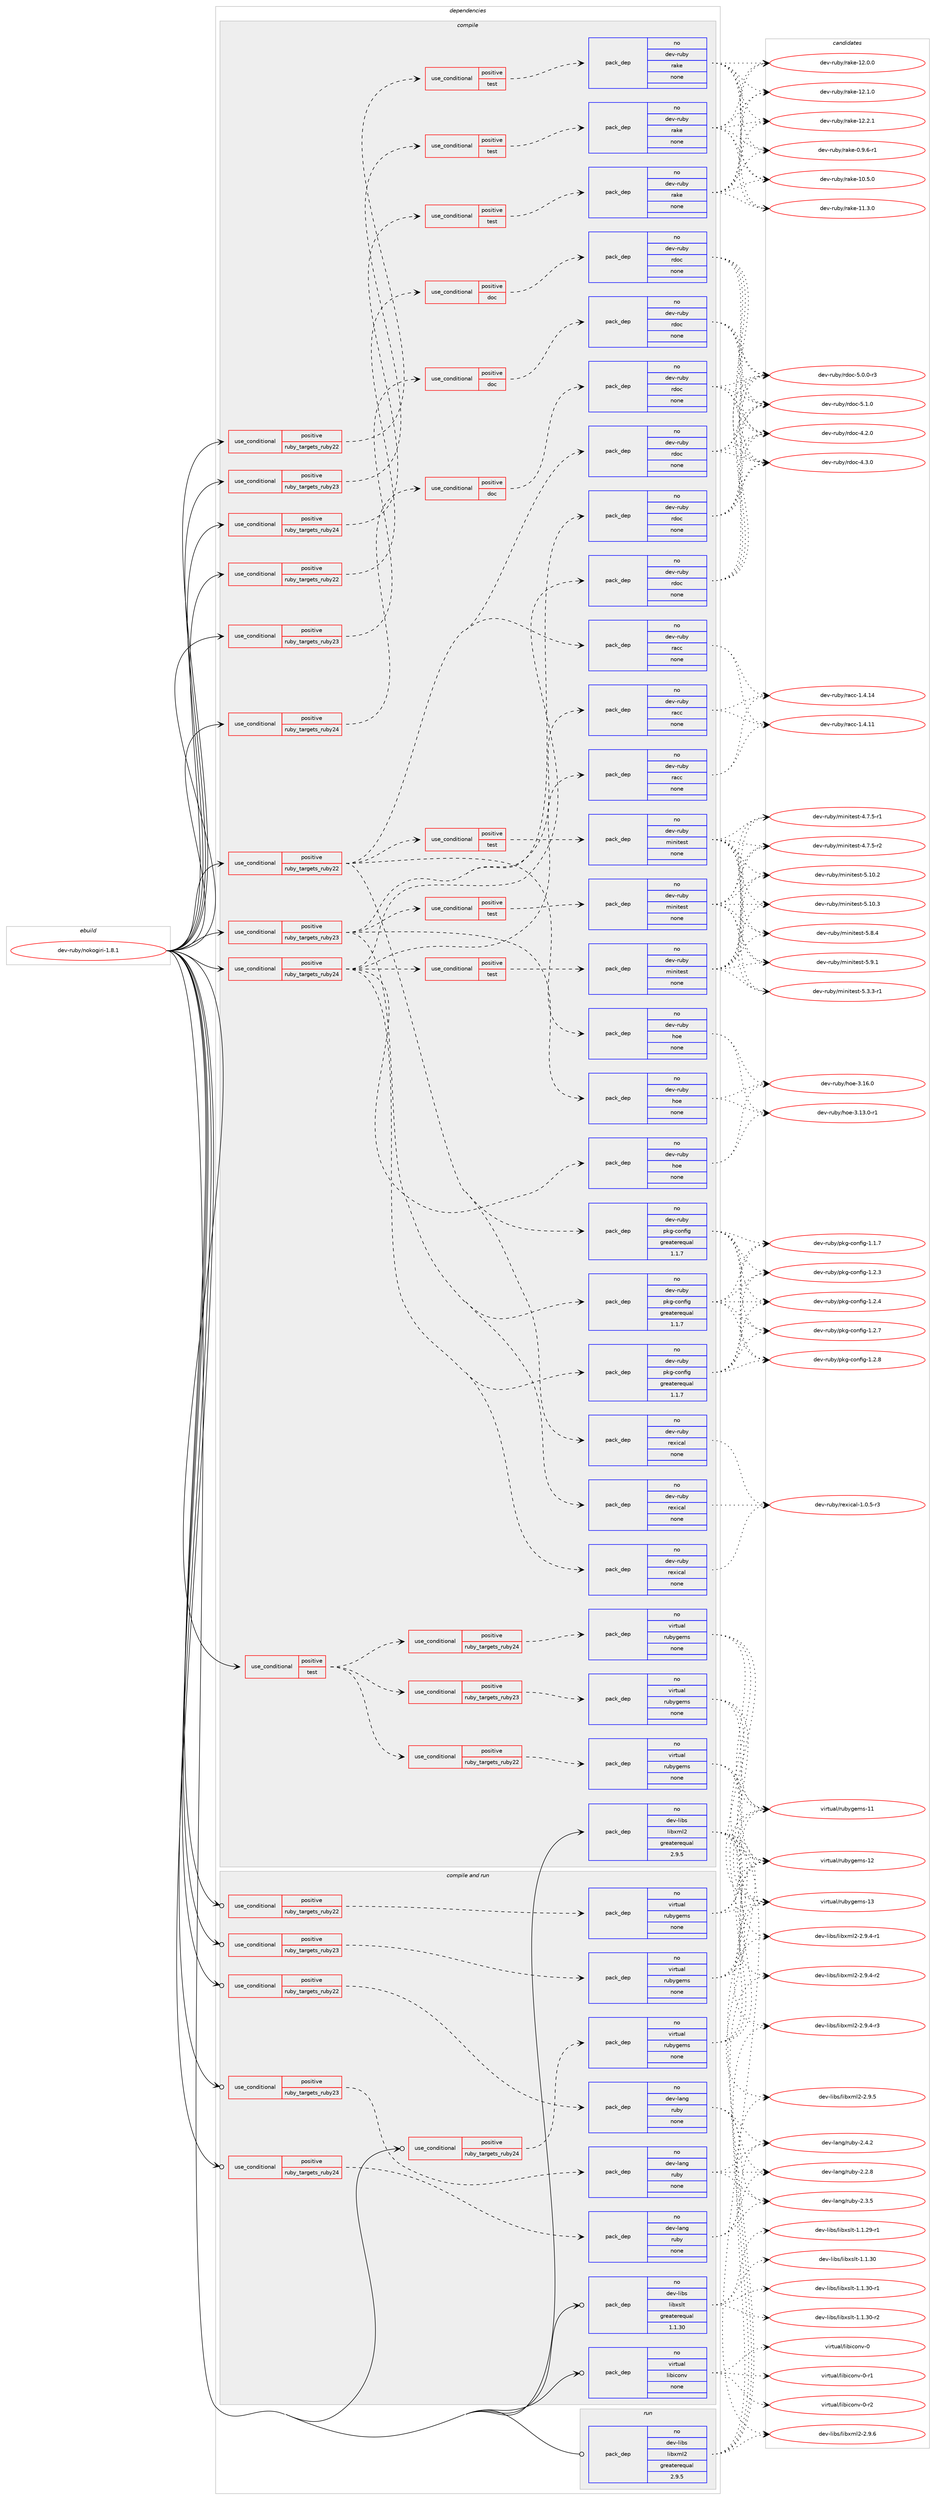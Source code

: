 digraph prolog {

# *************
# Graph options
# *************

newrank=true;
concentrate=true;
compound=true;
graph [rankdir=LR,fontname=Helvetica,fontsize=10,ranksep=1.5];#, ranksep=2.5, nodesep=0.2];
edge  [arrowhead=vee];
node  [fontname=Helvetica,fontsize=10];

# **********
# The ebuild
# **********

subgraph cluster_leftcol {
color=gray;
rank=same;
label=<<i>ebuild</i>>;
id [label="dev-ruby/nokogiri-1.8.1", color=red, width=4, href="../dev-ruby/nokogiri-1.8.1.svg"];
}

# ****************
# The dependencies
# ****************

subgraph cluster_midcol {
color=gray;
label=<<i>dependencies</i>>;
subgraph cluster_compile {
fillcolor="#eeeeee";
style=filled;
label=<<i>compile</i>>;
subgraph cond63707 {
dependency251330 [label=<<TABLE BORDER="0" CELLBORDER="1" CELLSPACING="0" CELLPADDING="4"><TR><TD ROWSPAN="3" CELLPADDING="10">use_conditional</TD></TR><TR><TD>positive</TD></TR><TR><TD>ruby_targets_ruby22</TD></TR></TABLE>>, shape=none, color=red];
subgraph cond63708 {
dependency251331 [label=<<TABLE BORDER="0" CELLBORDER="1" CELLSPACING="0" CELLPADDING="4"><TR><TD ROWSPAN="3" CELLPADDING="10">use_conditional</TD></TR><TR><TD>positive</TD></TR><TR><TD>doc</TD></TR></TABLE>>, shape=none, color=red];
subgraph pack183518 {
dependency251332 [label=<<TABLE BORDER="0" CELLBORDER="1" CELLSPACING="0" CELLPADDING="4" WIDTH="220"><TR><TD ROWSPAN="6" CELLPADDING="30">pack_dep</TD></TR><TR><TD WIDTH="110">no</TD></TR><TR><TD>dev-ruby</TD></TR><TR><TD>rdoc</TD></TR><TR><TD>none</TD></TR><TR><TD></TD></TR></TABLE>>, shape=none, color=blue];
}
dependency251331:e -> dependency251332:w [weight=20,style="dashed",arrowhead="vee"];
}
dependency251330:e -> dependency251331:w [weight=20,style="dashed",arrowhead="vee"];
}
id:e -> dependency251330:w [weight=20,style="solid",arrowhead="vee"];
subgraph cond63709 {
dependency251333 [label=<<TABLE BORDER="0" CELLBORDER="1" CELLSPACING="0" CELLPADDING="4"><TR><TD ROWSPAN="3" CELLPADDING="10">use_conditional</TD></TR><TR><TD>positive</TD></TR><TR><TD>ruby_targets_ruby22</TD></TR></TABLE>>, shape=none, color=red];
subgraph cond63710 {
dependency251334 [label=<<TABLE BORDER="0" CELLBORDER="1" CELLSPACING="0" CELLPADDING="4"><TR><TD ROWSPAN="3" CELLPADDING="10">use_conditional</TD></TR><TR><TD>positive</TD></TR><TR><TD>test</TD></TR></TABLE>>, shape=none, color=red];
subgraph pack183519 {
dependency251335 [label=<<TABLE BORDER="0" CELLBORDER="1" CELLSPACING="0" CELLPADDING="4" WIDTH="220"><TR><TD ROWSPAN="6" CELLPADDING="30">pack_dep</TD></TR><TR><TD WIDTH="110">no</TD></TR><TR><TD>dev-ruby</TD></TR><TR><TD>rake</TD></TR><TR><TD>none</TD></TR><TR><TD></TD></TR></TABLE>>, shape=none, color=blue];
}
dependency251334:e -> dependency251335:w [weight=20,style="dashed",arrowhead="vee"];
}
dependency251333:e -> dependency251334:w [weight=20,style="dashed",arrowhead="vee"];
}
id:e -> dependency251333:w [weight=20,style="solid",arrowhead="vee"];
subgraph cond63711 {
dependency251336 [label=<<TABLE BORDER="0" CELLBORDER="1" CELLSPACING="0" CELLPADDING="4"><TR><TD ROWSPAN="3" CELLPADDING="10">use_conditional</TD></TR><TR><TD>positive</TD></TR><TR><TD>ruby_targets_ruby22</TD></TR></TABLE>>, shape=none, color=red];
subgraph pack183520 {
dependency251337 [label=<<TABLE BORDER="0" CELLBORDER="1" CELLSPACING="0" CELLPADDING="4" WIDTH="220"><TR><TD ROWSPAN="6" CELLPADDING="30">pack_dep</TD></TR><TR><TD WIDTH="110">no</TD></TR><TR><TD>dev-ruby</TD></TR><TR><TD>hoe</TD></TR><TR><TD>none</TD></TR><TR><TD></TD></TR></TABLE>>, shape=none, color=blue];
}
dependency251336:e -> dependency251337:w [weight=20,style="dashed",arrowhead="vee"];
subgraph pack183521 {
dependency251338 [label=<<TABLE BORDER="0" CELLBORDER="1" CELLSPACING="0" CELLPADDING="4" WIDTH="220"><TR><TD ROWSPAN="6" CELLPADDING="30">pack_dep</TD></TR><TR><TD WIDTH="110">no</TD></TR><TR><TD>dev-ruby</TD></TR><TR><TD>pkg-config</TD></TR><TR><TD>greaterequal</TD></TR><TR><TD>1.1.7</TD></TR></TABLE>>, shape=none, color=blue];
}
dependency251336:e -> dependency251338:w [weight=20,style="dashed",arrowhead="vee"];
subgraph pack183522 {
dependency251339 [label=<<TABLE BORDER="0" CELLBORDER="1" CELLSPACING="0" CELLPADDING="4" WIDTH="220"><TR><TD ROWSPAN="6" CELLPADDING="30">pack_dep</TD></TR><TR><TD WIDTH="110">no</TD></TR><TR><TD>dev-ruby</TD></TR><TR><TD>rexical</TD></TR><TR><TD>none</TD></TR><TR><TD></TD></TR></TABLE>>, shape=none, color=blue];
}
dependency251336:e -> dependency251339:w [weight=20,style="dashed",arrowhead="vee"];
subgraph pack183523 {
dependency251340 [label=<<TABLE BORDER="0" CELLBORDER="1" CELLSPACING="0" CELLPADDING="4" WIDTH="220"><TR><TD ROWSPAN="6" CELLPADDING="30">pack_dep</TD></TR><TR><TD WIDTH="110">no</TD></TR><TR><TD>dev-ruby</TD></TR><TR><TD>rdoc</TD></TR><TR><TD>none</TD></TR><TR><TD></TD></TR></TABLE>>, shape=none, color=blue];
}
dependency251336:e -> dependency251340:w [weight=20,style="dashed",arrowhead="vee"];
subgraph pack183524 {
dependency251341 [label=<<TABLE BORDER="0" CELLBORDER="1" CELLSPACING="0" CELLPADDING="4" WIDTH="220"><TR><TD ROWSPAN="6" CELLPADDING="30">pack_dep</TD></TR><TR><TD WIDTH="110">no</TD></TR><TR><TD>dev-ruby</TD></TR><TR><TD>racc</TD></TR><TR><TD>none</TD></TR><TR><TD></TD></TR></TABLE>>, shape=none, color=blue];
}
dependency251336:e -> dependency251341:w [weight=20,style="dashed",arrowhead="vee"];
subgraph cond63712 {
dependency251342 [label=<<TABLE BORDER="0" CELLBORDER="1" CELLSPACING="0" CELLPADDING="4"><TR><TD ROWSPAN="3" CELLPADDING="10">use_conditional</TD></TR><TR><TD>positive</TD></TR><TR><TD>test</TD></TR></TABLE>>, shape=none, color=red];
subgraph pack183525 {
dependency251343 [label=<<TABLE BORDER="0" CELLBORDER="1" CELLSPACING="0" CELLPADDING="4" WIDTH="220"><TR><TD ROWSPAN="6" CELLPADDING="30">pack_dep</TD></TR><TR><TD WIDTH="110">no</TD></TR><TR><TD>dev-ruby</TD></TR><TR><TD>minitest</TD></TR><TR><TD>none</TD></TR><TR><TD></TD></TR></TABLE>>, shape=none, color=blue];
}
dependency251342:e -> dependency251343:w [weight=20,style="dashed",arrowhead="vee"];
}
dependency251336:e -> dependency251342:w [weight=20,style="dashed",arrowhead="vee"];
}
id:e -> dependency251336:w [weight=20,style="solid",arrowhead="vee"];
subgraph cond63713 {
dependency251344 [label=<<TABLE BORDER="0" CELLBORDER="1" CELLSPACING="0" CELLPADDING="4"><TR><TD ROWSPAN="3" CELLPADDING="10">use_conditional</TD></TR><TR><TD>positive</TD></TR><TR><TD>ruby_targets_ruby23</TD></TR></TABLE>>, shape=none, color=red];
subgraph cond63714 {
dependency251345 [label=<<TABLE BORDER="0" CELLBORDER="1" CELLSPACING="0" CELLPADDING="4"><TR><TD ROWSPAN="3" CELLPADDING="10">use_conditional</TD></TR><TR><TD>positive</TD></TR><TR><TD>doc</TD></TR></TABLE>>, shape=none, color=red];
subgraph pack183526 {
dependency251346 [label=<<TABLE BORDER="0" CELLBORDER="1" CELLSPACING="0" CELLPADDING="4" WIDTH="220"><TR><TD ROWSPAN="6" CELLPADDING="30">pack_dep</TD></TR><TR><TD WIDTH="110">no</TD></TR><TR><TD>dev-ruby</TD></TR><TR><TD>rdoc</TD></TR><TR><TD>none</TD></TR><TR><TD></TD></TR></TABLE>>, shape=none, color=blue];
}
dependency251345:e -> dependency251346:w [weight=20,style="dashed",arrowhead="vee"];
}
dependency251344:e -> dependency251345:w [weight=20,style="dashed",arrowhead="vee"];
}
id:e -> dependency251344:w [weight=20,style="solid",arrowhead="vee"];
subgraph cond63715 {
dependency251347 [label=<<TABLE BORDER="0" CELLBORDER="1" CELLSPACING="0" CELLPADDING="4"><TR><TD ROWSPAN="3" CELLPADDING="10">use_conditional</TD></TR><TR><TD>positive</TD></TR><TR><TD>ruby_targets_ruby23</TD></TR></TABLE>>, shape=none, color=red];
subgraph cond63716 {
dependency251348 [label=<<TABLE BORDER="0" CELLBORDER="1" CELLSPACING="0" CELLPADDING="4"><TR><TD ROWSPAN="3" CELLPADDING="10">use_conditional</TD></TR><TR><TD>positive</TD></TR><TR><TD>test</TD></TR></TABLE>>, shape=none, color=red];
subgraph pack183527 {
dependency251349 [label=<<TABLE BORDER="0" CELLBORDER="1" CELLSPACING="0" CELLPADDING="4" WIDTH="220"><TR><TD ROWSPAN="6" CELLPADDING="30">pack_dep</TD></TR><TR><TD WIDTH="110">no</TD></TR><TR><TD>dev-ruby</TD></TR><TR><TD>rake</TD></TR><TR><TD>none</TD></TR><TR><TD></TD></TR></TABLE>>, shape=none, color=blue];
}
dependency251348:e -> dependency251349:w [weight=20,style="dashed",arrowhead="vee"];
}
dependency251347:e -> dependency251348:w [weight=20,style="dashed",arrowhead="vee"];
}
id:e -> dependency251347:w [weight=20,style="solid",arrowhead="vee"];
subgraph cond63717 {
dependency251350 [label=<<TABLE BORDER="0" CELLBORDER="1" CELLSPACING="0" CELLPADDING="4"><TR><TD ROWSPAN="3" CELLPADDING="10">use_conditional</TD></TR><TR><TD>positive</TD></TR><TR><TD>ruby_targets_ruby23</TD></TR></TABLE>>, shape=none, color=red];
subgraph pack183528 {
dependency251351 [label=<<TABLE BORDER="0" CELLBORDER="1" CELLSPACING="0" CELLPADDING="4" WIDTH="220"><TR><TD ROWSPAN="6" CELLPADDING="30">pack_dep</TD></TR><TR><TD WIDTH="110">no</TD></TR><TR><TD>dev-ruby</TD></TR><TR><TD>hoe</TD></TR><TR><TD>none</TD></TR><TR><TD></TD></TR></TABLE>>, shape=none, color=blue];
}
dependency251350:e -> dependency251351:w [weight=20,style="dashed",arrowhead="vee"];
subgraph pack183529 {
dependency251352 [label=<<TABLE BORDER="0" CELLBORDER="1" CELLSPACING="0" CELLPADDING="4" WIDTH="220"><TR><TD ROWSPAN="6" CELLPADDING="30">pack_dep</TD></TR><TR><TD WIDTH="110">no</TD></TR><TR><TD>dev-ruby</TD></TR><TR><TD>pkg-config</TD></TR><TR><TD>greaterequal</TD></TR><TR><TD>1.1.7</TD></TR></TABLE>>, shape=none, color=blue];
}
dependency251350:e -> dependency251352:w [weight=20,style="dashed",arrowhead="vee"];
subgraph pack183530 {
dependency251353 [label=<<TABLE BORDER="0" CELLBORDER="1" CELLSPACING="0" CELLPADDING="4" WIDTH="220"><TR><TD ROWSPAN="6" CELLPADDING="30">pack_dep</TD></TR><TR><TD WIDTH="110">no</TD></TR><TR><TD>dev-ruby</TD></TR><TR><TD>rexical</TD></TR><TR><TD>none</TD></TR><TR><TD></TD></TR></TABLE>>, shape=none, color=blue];
}
dependency251350:e -> dependency251353:w [weight=20,style="dashed",arrowhead="vee"];
subgraph pack183531 {
dependency251354 [label=<<TABLE BORDER="0" CELLBORDER="1" CELLSPACING="0" CELLPADDING="4" WIDTH="220"><TR><TD ROWSPAN="6" CELLPADDING="30">pack_dep</TD></TR><TR><TD WIDTH="110">no</TD></TR><TR><TD>dev-ruby</TD></TR><TR><TD>rdoc</TD></TR><TR><TD>none</TD></TR><TR><TD></TD></TR></TABLE>>, shape=none, color=blue];
}
dependency251350:e -> dependency251354:w [weight=20,style="dashed",arrowhead="vee"];
subgraph pack183532 {
dependency251355 [label=<<TABLE BORDER="0" CELLBORDER="1" CELLSPACING="0" CELLPADDING="4" WIDTH="220"><TR><TD ROWSPAN="6" CELLPADDING="30">pack_dep</TD></TR><TR><TD WIDTH="110">no</TD></TR><TR><TD>dev-ruby</TD></TR><TR><TD>racc</TD></TR><TR><TD>none</TD></TR><TR><TD></TD></TR></TABLE>>, shape=none, color=blue];
}
dependency251350:e -> dependency251355:w [weight=20,style="dashed",arrowhead="vee"];
subgraph cond63718 {
dependency251356 [label=<<TABLE BORDER="0" CELLBORDER="1" CELLSPACING="0" CELLPADDING="4"><TR><TD ROWSPAN="3" CELLPADDING="10">use_conditional</TD></TR><TR><TD>positive</TD></TR><TR><TD>test</TD></TR></TABLE>>, shape=none, color=red];
subgraph pack183533 {
dependency251357 [label=<<TABLE BORDER="0" CELLBORDER="1" CELLSPACING="0" CELLPADDING="4" WIDTH="220"><TR><TD ROWSPAN="6" CELLPADDING="30">pack_dep</TD></TR><TR><TD WIDTH="110">no</TD></TR><TR><TD>dev-ruby</TD></TR><TR><TD>minitest</TD></TR><TR><TD>none</TD></TR><TR><TD></TD></TR></TABLE>>, shape=none, color=blue];
}
dependency251356:e -> dependency251357:w [weight=20,style="dashed",arrowhead="vee"];
}
dependency251350:e -> dependency251356:w [weight=20,style="dashed",arrowhead="vee"];
}
id:e -> dependency251350:w [weight=20,style="solid",arrowhead="vee"];
subgraph cond63719 {
dependency251358 [label=<<TABLE BORDER="0" CELLBORDER="1" CELLSPACING="0" CELLPADDING="4"><TR><TD ROWSPAN="3" CELLPADDING="10">use_conditional</TD></TR><TR><TD>positive</TD></TR><TR><TD>ruby_targets_ruby24</TD></TR></TABLE>>, shape=none, color=red];
subgraph cond63720 {
dependency251359 [label=<<TABLE BORDER="0" CELLBORDER="1" CELLSPACING="0" CELLPADDING="4"><TR><TD ROWSPAN="3" CELLPADDING="10">use_conditional</TD></TR><TR><TD>positive</TD></TR><TR><TD>doc</TD></TR></TABLE>>, shape=none, color=red];
subgraph pack183534 {
dependency251360 [label=<<TABLE BORDER="0" CELLBORDER="1" CELLSPACING="0" CELLPADDING="4" WIDTH="220"><TR><TD ROWSPAN="6" CELLPADDING="30">pack_dep</TD></TR><TR><TD WIDTH="110">no</TD></TR><TR><TD>dev-ruby</TD></TR><TR><TD>rdoc</TD></TR><TR><TD>none</TD></TR><TR><TD></TD></TR></TABLE>>, shape=none, color=blue];
}
dependency251359:e -> dependency251360:w [weight=20,style="dashed",arrowhead="vee"];
}
dependency251358:e -> dependency251359:w [weight=20,style="dashed",arrowhead="vee"];
}
id:e -> dependency251358:w [weight=20,style="solid",arrowhead="vee"];
subgraph cond63721 {
dependency251361 [label=<<TABLE BORDER="0" CELLBORDER="1" CELLSPACING="0" CELLPADDING="4"><TR><TD ROWSPAN="3" CELLPADDING="10">use_conditional</TD></TR><TR><TD>positive</TD></TR><TR><TD>ruby_targets_ruby24</TD></TR></TABLE>>, shape=none, color=red];
subgraph cond63722 {
dependency251362 [label=<<TABLE BORDER="0" CELLBORDER="1" CELLSPACING="0" CELLPADDING="4"><TR><TD ROWSPAN="3" CELLPADDING="10">use_conditional</TD></TR><TR><TD>positive</TD></TR><TR><TD>test</TD></TR></TABLE>>, shape=none, color=red];
subgraph pack183535 {
dependency251363 [label=<<TABLE BORDER="0" CELLBORDER="1" CELLSPACING="0" CELLPADDING="4" WIDTH="220"><TR><TD ROWSPAN="6" CELLPADDING="30">pack_dep</TD></TR><TR><TD WIDTH="110">no</TD></TR><TR><TD>dev-ruby</TD></TR><TR><TD>rake</TD></TR><TR><TD>none</TD></TR><TR><TD></TD></TR></TABLE>>, shape=none, color=blue];
}
dependency251362:e -> dependency251363:w [weight=20,style="dashed",arrowhead="vee"];
}
dependency251361:e -> dependency251362:w [weight=20,style="dashed",arrowhead="vee"];
}
id:e -> dependency251361:w [weight=20,style="solid",arrowhead="vee"];
subgraph cond63723 {
dependency251364 [label=<<TABLE BORDER="0" CELLBORDER="1" CELLSPACING="0" CELLPADDING="4"><TR><TD ROWSPAN="3" CELLPADDING="10">use_conditional</TD></TR><TR><TD>positive</TD></TR><TR><TD>ruby_targets_ruby24</TD></TR></TABLE>>, shape=none, color=red];
subgraph pack183536 {
dependency251365 [label=<<TABLE BORDER="0" CELLBORDER="1" CELLSPACING="0" CELLPADDING="4" WIDTH="220"><TR><TD ROWSPAN="6" CELLPADDING="30">pack_dep</TD></TR><TR><TD WIDTH="110">no</TD></TR><TR><TD>dev-ruby</TD></TR><TR><TD>hoe</TD></TR><TR><TD>none</TD></TR><TR><TD></TD></TR></TABLE>>, shape=none, color=blue];
}
dependency251364:e -> dependency251365:w [weight=20,style="dashed",arrowhead="vee"];
subgraph pack183537 {
dependency251366 [label=<<TABLE BORDER="0" CELLBORDER="1" CELLSPACING="0" CELLPADDING="4" WIDTH="220"><TR><TD ROWSPAN="6" CELLPADDING="30">pack_dep</TD></TR><TR><TD WIDTH="110">no</TD></TR><TR><TD>dev-ruby</TD></TR><TR><TD>pkg-config</TD></TR><TR><TD>greaterequal</TD></TR><TR><TD>1.1.7</TD></TR></TABLE>>, shape=none, color=blue];
}
dependency251364:e -> dependency251366:w [weight=20,style="dashed",arrowhead="vee"];
subgraph pack183538 {
dependency251367 [label=<<TABLE BORDER="0" CELLBORDER="1" CELLSPACING="0" CELLPADDING="4" WIDTH="220"><TR><TD ROWSPAN="6" CELLPADDING="30">pack_dep</TD></TR><TR><TD WIDTH="110">no</TD></TR><TR><TD>dev-ruby</TD></TR><TR><TD>rexical</TD></TR><TR><TD>none</TD></TR><TR><TD></TD></TR></TABLE>>, shape=none, color=blue];
}
dependency251364:e -> dependency251367:w [weight=20,style="dashed",arrowhead="vee"];
subgraph pack183539 {
dependency251368 [label=<<TABLE BORDER="0" CELLBORDER="1" CELLSPACING="0" CELLPADDING="4" WIDTH="220"><TR><TD ROWSPAN="6" CELLPADDING="30">pack_dep</TD></TR><TR><TD WIDTH="110">no</TD></TR><TR><TD>dev-ruby</TD></TR><TR><TD>rdoc</TD></TR><TR><TD>none</TD></TR><TR><TD></TD></TR></TABLE>>, shape=none, color=blue];
}
dependency251364:e -> dependency251368:w [weight=20,style="dashed",arrowhead="vee"];
subgraph pack183540 {
dependency251369 [label=<<TABLE BORDER="0" CELLBORDER="1" CELLSPACING="0" CELLPADDING="4" WIDTH="220"><TR><TD ROWSPAN="6" CELLPADDING="30">pack_dep</TD></TR><TR><TD WIDTH="110">no</TD></TR><TR><TD>dev-ruby</TD></TR><TR><TD>racc</TD></TR><TR><TD>none</TD></TR><TR><TD></TD></TR></TABLE>>, shape=none, color=blue];
}
dependency251364:e -> dependency251369:w [weight=20,style="dashed",arrowhead="vee"];
subgraph cond63724 {
dependency251370 [label=<<TABLE BORDER="0" CELLBORDER="1" CELLSPACING="0" CELLPADDING="4"><TR><TD ROWSPAN="3" CELLPADDING="10">use_conditional</TD></TR><TR><TD>positive</TD></TR><TR><TD>test</TD></TR></TABLE>>, shape=none, color=red];
subgraph pack183541 {
dependency251371 [label=<<TABLE BORDER="0" CELLBORDER="1" CELLSPACING="0" CELLPADDING="4" WIDTH="220"><TR><TD ROWSPAN="6" CELLPADDING="30">pack_dep</TD></TR><TR><TD WIDTH="110">no</TD></TR><TR><TD>dev-ruby</TD></TR><TR><TD>minitest</TD></TR><TR><TD>none</TD></TR><TR><TD></TD></TR></TABLE>>, shape=none, color=blue];
}
dependency251370:e -> dependency251371:w [weight=20,style="dashed",arrowhead="vee"];
}
dependency251364:e -> dependency251370:w [weight=20,style="dashed",arrowhead="vee"];
}
id:e -> dependency251364:w [weight=20,style="solid",arrowhead="vee"];
subgraph cond63725 {
dependency251372 [label=<<TABLE BORDER="0" CELLBORDER="1" CELLSPACING="0" CELLPADDING="4"><TR><TD ROWSPAN="3" CELLPADDING="10">use_conditional</TD></TR><TR><TD>positive</TD></TR><TR><TD>test</TD></TR></TABLE>>, shape=none, color=red];
subgraph cond63726 {
dependency251373 [label=<<TABLE BORDER="0" CELLBORDER="1" CELLSPACING="0" CELLPADDING="4"><TR><TD ROWSPAN="3" CELLPADDING="10">use_conditional</TD></TR><TR><TD>positive</TD></TR><TR><TD>ruby_targets_ruby22</TD></TR></TABLE>>, shape=none, color=red];
subgraph pack183542 {
dependency251374 [label=<<TABLE BORDER="0" CELLBORDER="1" CELLSPACING="0" CELLPADDING="4" WIDTH="220"><TR><TD ROWSPAN="6" CELLPADDING="30">pack_dep</TD></TR><TR><TD WIDTH="110">no</TD></TR><TR><TD>virtual</TD></TR><TR><TD>rubygems</TD></TR><TR><TD>none</TD></TR><TR><TD></TD></TR></TABLE>>, shape=none, color=blue];
}
dependency251373:e -> dependency251374:w [weight=20,style="dashed",arrowhead="vee"];
}
dependency251372:e -> dependency251373:w [weight=20,style="dashed",arrowhead="vee"];
subgraph cond63727 {
dependency251375 [label=<<TABLE BORDER="0" CELLBORDER="1" CELLSPACING="0" CELLPADDING="4"><TR><TD ROWSPAN="3" CELLPADDING="10">use_conditional</TD></TR><TR><TD>positive</TD></TR><TR><TD>ruby_targets_ruby23</TD></TR></TABLE>>, shape=none, color=red];
subgraph pack183543 {
dependency251376 [label=<<TABLE BORDER="0" CELLBORDER="1" CELLSPACING="0" CELLPADDING="4" WIDTH="220"><TR><TD ROWSPAN="6" CELLPADDING="30">pack_dep</TD></TR><TR><TD WIDTH="110">no</TD></TR><TR><TD>virtual</TD></TR><TR><TD>rubygems</TD></TR><TR><TD>none</TD></TR><TR><TD></TD></TR></TABLE>>, shape=none, color=blue];
}
dependency251375:e -> dependency251376:w [weight=20,style="dashed",arrowhead="vee"];
}
dependency251372:e -> dependency251375:w [weight=20,style="dashed",arrowhead="vee"];
subgraph cond63728 {
dependency251377 [label=<<TABLE BORDER="0" CELLBORDER="1" CELLSPACING="0" CELLPADDING="4"><TR><TD ROWSPAN="3" CELLPADDING="10">use_conditional</TD></TR><TR><TD>positive</TD></TR><TR><TD>ruby_targets_ruby24</TD></TR></TABLE>>, shape=none, color=red];
subgraph pack183544 {
dependency251378 [label=<<TABLE BORDER="0" CELLBORDER="1" CELLSPACING="0" CELLPADDING="4" WIDTH="220"><TR><TD ROWSPAN="6" CELLPADDING="30">pack_dep</TD></TR><TR><TD WIDTH="110">no</TD></TR><TR><TD>virtual</TD></TR><TR><TD>rubygems</TD></TR><TR><TD>none</TD></TR><TR><TD></TD></TR></TABLE>>, shape=none, color=blue];
}
dependency251377:e -> dependency251378:w [weight=20,style="dashed",arrowhead="vee"];
}
dependency251372:e -> dependency251377:w [weight=20,style="dashed",arrowhead="vee"];
}
id:e -> dependency251372:w [weight=20,style="solid",arrowhead="vee"];
subgraph pack183545 {
dependency251379 [label=<<TABLE BORDER="0" CELLBORDER="1" CELLSPACING="0" CELLPADDING="4" WIDTH="220"><TR><TD ROWSPAN="6" CELLPADDING="30">pack_dep</TD></TR><TR><TD WIDTH="110">no</TD></TR><TR><TD>dev-libs</TD></TR><TR><TD>libxml2</TD></TR><TR><TD>greaterequal</TD></TR><TR><TD>2.9.5</TD></TR></TABLE>>, shape=none, color=blue];
}
id:e -> dependency251379:w [weight=20,style="solid",arrowhead="vee"];
}
subgraph cluster_compileandrun {
fillcolor="#eeeeee";
style=filled;
label=<<i>compile and run</i>>;
subgraph cond63729 {
dependency251380 [label=<<TABLE BORDER="0" CELLBORDER="1" CELLSPACING="0" CELLPADDING="4"><TR><TD ROWSPAN="3" CELLPADDING="10">use_conditional</TD></TR><TR><TD>positive</TD></TR><TR><TD>ruby_targets_ruby22</TD></TR></TABLE>>, shape=none, color=red];
subgraph pack183546 {
dependency251381 [label=<<TABLE BORDER="0" CELLBORDER="1" CELLSPACING="0" CELLPADDING="4" WIDTH="220"><TR><TD ROWSPAN="6" CELLPADDING="30">pack_dep</TD></TR><TR><TD WIDTH="110">no</TD></TR><TR><TD>dev-lang</TD></TR><TR><TD>ruby</TD></TR><TR><TD>none</TD></TR><TR><TD></TD></TR></TABLE>>, shape=none, color=blue];
}
dependency251380:e -> dependency251381:w [weight=20,style="dashed",arrowhead="vee"];
}
id:e -> dependency251380:w [weight=20,style="solid",arrowhead="odotvee"];
subgraph cond63730 {
dependency251382 [label=<<TABLE BORDER="0" CELLBORDER="1" CELLSPACING="0" CELLPADDING="4"><TR><TD ROWSPAN="3" CELLPADDING="10">use_conditional</TD></TR><TR><TD>positive</TD></TR><TR><TD>ruby_targets_ruby22</TD></TR></TABLE>>, shape=none, color=red];
subgraph pack183547 {
dependency251383 [label=<<TABLE BORDER="0" CELLBORDER="1" CELLSPACING="0" CELLPADDING="4" WIDTH="220"><TR><TD ROWSPAN="6" CELLPADDING="30">pack_dep</TD></TR><TR><TD WIDTH="110">no</TD></TR><TR><TD>virtual</TD></TR><TR><TD>rubygems</TD></TR><TR><TD>none</TD></TR><TR><TD></TD></TR></TABLE>>, shape=none, color=blue];
}
dependency251382:e -> dependency251383:w [weight=20,style="dashed",arrowhead="vee"];
}
id:e -> dependency251382:w [weight=20,style="solid",arrowhead="odotvee"];
subgraph cond63731 {
dependency251384 [label=<<TABLE BORDER="0" CELLBORDER="1" CELLSPACING="0" CELLPADDING="4"><TR><TD ROWSPAN="3" CELLPADDING="10">use_conditional</TD></TR><TR><TD>positive</TD></TR><TR><TD>ruby_targets_ruby23</TD></TR></TABLE>>, shape=none, color=red];
subgraph pack183548 {
dependency251385 [label=<<TABLE BORDER="0" CELLBORDER="1" CELLSPACING="0" CELLPADDING="4" WIDTH="220"><TR><TD ROWSPAN="6" CELLPADDING="30">pack_dep</TD></TR><TR><TD WIDTH="110">no</TD></TR><TR><TD>dev-lang</TD></TR><TR><TD>ruby</TD></TR><TR><TD>none</TD></TR><TR><TD></TD></TR></TABLE>>, shape=none, color=blue];
}
dependency251384:e -> dependency251385:w [weight=20,style="dashed",arrowhead="vee"];
}
id:e -> dependency251384:w [weight=20,style="solid",arrowhead="odotvee"];
subgraph cond63732 {
dependency251386 [label=<<TABLE BORDER="0" CELLBORDER="1" CELLSPACING="0" CELLPADDING="4"><TR><TD ROWSPAN="3" CELLPADDING="10">use_conditional</TD></TR><TR><TD>positive</TD></TR><TR><TD>ruby_targets_ruby23</TD></TR></TABLE>>, shape=none, color=red];
subgraph pack183549 {
dependency251387 [label=<<TABLE BORDER="0" CELLBORDER="1" CELLSPACING="0" CELLPADDING="4" WIDTH="220"><TR><TD ROWSPAN="6" CELLPADDING="30">pack_dep</TD></TR><TR><TD WIDTH="110">no</TD></TR><TR><TD>virtual</TD></TR><TR><TD>rubygems</TD></TR><TR><TD>none</TD></TR><TR><TD></TD></TR></TABLE>>, shape=none, color=blue];
}
dependency251386:e -> dependency251387:w [weight=20,style="dashed",arrowhead="vee"];
}
id:e -> dependency251386:w [weight=20,style="solid",arrowhead="odotvee"];
subgraph cond63733 {
dependency251388 [label=<<TABLE BORDER="0" CELLBORDER="1" CELLSPACING="0" CELLPADDING="4"><TR><TD ROWSPAN="3" CELLPADDING="10">use_conditional</TD></TR><TR><TD>positive</TD></TR><TR><TD>ruby_targets_ruby24</TD></TR></TABLE>>, shape=none, color=red];
subgraph pack183550 {
dependency251389 [label=<<TABLE BORDER="0" CELLBORDER="1" CELLSPACING="0" CELLPADDING="4" WIDTH="220"><TR><TD ROWSPAN="6" CELLPADDING="30">pack_dep</TD></TR><TR><TD WIDTH="110">no</TD></TR><TR><TD>dev-lang</TD></TR><TR><TD>ruby</TD></TR><TR><TD>none</TD></TR><TR><TD></TD></TR></TABLE>>, shape=none, color=blue];
}
dependency251388:e -> dependency251389:w [weight=20,style="dashed",arrowhead="vee"];
}
id:e -> dependency251388:w [weight=20,style="solid",arrowhead="odotvee"];
subgraph cond63734 {
dependency251390 [label=<<TABLE BORDER="0" CELLBORDER="1" CELLSPACING="0" CELLPADDING="4"><TR><TD ROWSPAN="3" CELLPADDING="10">use_conditional</TD></TR><TR><TD>positive</TD></TR><TR><TD>ruby_targets_ruby24</TD></TR></TABLE>>, shape=none, color=red];
subgraph pack183551 {
dependency251391 [label=<<TABLE BORDER="0" CELLBORDER="1" CELLSPACING="0" CELLPADDING="4" WIDTH="220"><TR><TD ROWSPAN="6" CELLPADDING="30">pack_dep</TD></TR><TR><TD WIDTH="110">no</TD></TR><TR><TD>virtual</TD></TR><TR><TD>rubygems</TD></TR><TR><TD>none</TD></TR><TR><TD></TD></TR></TABLE>>, shape=none, color=blue];
}
dependency251390:e -> dependency251391:w [weight=20,style="dashed",arrowhead="vee"];
}
id:e -> dependency251390:w [weight=20,style="solid",arrowhead="odotvee"];
subgraph pack183552 {
dependency251392 [label=<<TABLE BORDER="0" CELLBORDER="1" CELLSPACING="0" CELLPADDING="4" WIDTH="220"><TR><TD ROWSPAN="6" CELLPADDING="30">pack_dep</TD></TR><TR><TD WIDTH="110">no</TD></TR><TR><TD>dev-libs</TD></TR><TR><TD>libxslt</TD></TR><TR><TD>greaterequal</TD></TR><TR><TD>1.1.30</TD></TR></TABLE>>, shape=none, color=blue];
}
id:e -> dependency251392:w [weight=20,style="solid",arrowhead="odotvee"];
subgraph pack183553 {
dependency251393 [label=<<TABLE BORDER="0" CELLBORDER="1" CELLSPACING="0" CELLPADDING="4" WIDTH="220"><TR><TD ROWSPAN="6" CELLPADDING="30">pack_dep</TD></TR><TR><TD WIDTH="110">no</TD></TR><TR><TD>virtual</TD></TR><TR><TD>libiconv</TD></TR><TR><TD>none</TD></TR><TR><TD></TD></TR></TABLE>>, shape=none, color=blue];
}
id:e -> dependency251393:w [weight=20,style="solid",arrowhead="odotvee"];
}
subgraph cluster_run {
fillcolor="#eeeeee";
style=filled;
label=<<i>run</i>>;
subgraph pack183554 {
dependency251394 [label=<<TABLE BORDER="0" CELLBORDER="1" CELLSPACING="0" CELLPADDING="4" WIDTH="220"><TR><TD ROWSPAN="6" CELLPADDING="30">pack_dep</TD></TR><TR><TD WIDTH="110">no</TD></TR><TR><TD>dev-libs</TD></TR><TR><TD>libxml2</TD></TR><TR><TD>greaterequal</TD></TR><TR><TD>2.9.5</TD></TR></TABLE>>, shape=none, color=blue];
}
id:e -> dependency251394:w [weight=20,style="solid",arrowhead="odot"];
}
}

# **************
# The candidates
# **************

subgraph cluster_choices {
rank=same;
color=gray;
label=<<i>candidates</i>>;

subgraph choice183518 {
color=black;
nodesep=1;
choice10010111845114117981214711410011199455246504648 [label="dev-ruby/rdoc-4.2.0", color=red, width=4,href="../dev-ruby/rdoc-4.2.0.svg"];
choice10010111845114117981214711410011199455246514648 [label="dev-ruby/rdoc-4.3.0", color=red, width=4,href="../dev-ruby/rdoc-4.3.0.svg"];
choice100101118451141179812147114100111994553464846484511451 [label="dev-ruby/rdoc-5.0.0-r3", color=red, width=4,href="../dev-ruby/rdoc-5.0.0-r3.svg"];
choice10010111845114117981214711410011199455346494648 [label="dev-ruby/rdoc-5.1.0", color=red, width=4,href="../dev-ruby/rdoc-5.1.0.svg"];
dependency251332:e -> choice10010111845114117981214711410011199455246504648:w [style=dotted,weight="100"];
dependency251332:e -> choice10010111845114117981214711410011199455246514648:w [style=dotted,weight="100"];
dependency251332:e -> choice100101118451141179812147114100111994553464846484511451:w [style=dotted,weight="100"];
dependency251332:e -> choice10010111845114117981214711410011199455346494648:w [style=dotted,weight="100"];
}
subgraph choice183519 {
color=black;
nodesep=1;
choice100101118451141179812147114971071014548465746544511449 [label="dev-ruby/rake-0.9.6-r1", color=red, width=4,href="../dev-ruby/rake-0.9.6-r1.svg"];
choice1001011184511411798121471149710710145494846534648 [label="dev-ruby/rake-10.5.0", color=red, width=4,href="../dev-ruby/rake-10.5.0.svg"];
choice1001011184511411798121471149710710145494946514648 [label="dev-ruby/rake-11.3.0", color=red, width=4,href="../dev-ruby/rake-11.3.0.svg"];
choice1001011184511411798121471149710710145495046484648 [label="dev-ruby/rake-12.0.0", color=red, width=4,href="../dev-ruby/rake-12.0.0.svg"];
choice1001011184511411798121471149710710145495046494648 [label="dev-ruby/rake-12.1.0", color=red, width=4,href="../dev-ruby/rake-12.1.0.svg"];
choice1001011184511411798121471149710710145495046504649 [label="dev-ruby/rake-12.2.1", color=red, width=4,href="../dev-ruby/rake-12.2.1.svg"];
dependency251335:e -> choice100101118451141179812147114971071014548465746544511449:w [style=dotted,weight="100"];
dependency251335:e -> choice1001011184511411798121471149710710145494846534648:w [style=dotted,weight="100"];
dependency251335:e -> choice1001011184511411798121471149710710145494946514648:w [style=dotted,weight="100"];
dependency251335:e -> choice1001011184511411798121471149710710145495046484648:w [style=dotted,weight="100"];
dependency251335:e -> choice1001011184511411798121471149710710145495046494648:w [style=dotted,weight="100"];
dependency251335:e -> choice1001011184511411798121471149710710145495046504649:w [style=dotted,weight="100"];
}
subgraph choice183520 {
color=black;
nodesep=1;
choice100101118451141179812147104111101455146495146484511449 [label="dev-ruby/hoe-3.13.0-r1", color=red, width=4,href="../dev-ruby/hoe-3.13.0-r1.svg"];
choice10010111845114117981214710411110145514649544648 [label="dev-ruby/hoe-3.16.0", color=red, width=4,href="../dev-ruby/hoe-3.16.0.svg"];
dependency251337:e -> choice100101118451141179812147104111101455146495146484511449:w [style=dotted,weight="100"];
dependency251337:e -> choice10010111845114117981214710411110145514649544648:w [style=dotted,weight="100"];
}
subgraph choice183521 {
color=black;
nodesep=1;
choice1001011184511411798121471121071034599111110102105103454946494655 [label="dev-ruby/pkg-config-1.1.7", color=red, width=4,href="../dev-ruby/pkg-config-1.1.7.svg"];
choice1001011184511411798121471121071034599111110102105103454946504651 [label="dev-ruby/pkg-config-1.2.3", color=red, width=4,href="../dev-ruby/pkg-config-1.2.3.svg"];
choice1001011184511411798121471121071034599111110102105103454946504652 [label="dev-ruby/pkg-config-1.2.4", color=red, width=4,href="../dev-ruby/pkg-config-1.2.4.svg"];
choice1001011184511411798121471121071034599111110102105103454946504655 [label="dev-ruby/pkg-config-1.2.7", color=red, width=4,href="../dev-ruby/pkg-config-1.2.7.svg"];
choice1001011184511411798121471121071034599111110102105103454946504656 [label="dev-ruby/pkg-config-1.2.8", color=red, width=4,href="../dev-ruby/pkg-config-1.2.8.svg"];
dependency251338:e -> choice1001011184511411798121471121071034599111110102105103454946494655:w [style=dotted,weight="100"];
dependency251338:e -> choice1001011184511411798121471121071034599111110102105103454946504651:w [style=dotted,weight="100"];
dependency251338:e -> choice1001011184511411798121471121071034599111110102105103454946504652:w [style=dotted,weight="100"];
dependency251338:e -> choice1001011184511411798121471121071034599111110102105103454946504655:w [style=dotted,weight="100"];
dependency251338:e -> choice1001011184511411798121471121071034599111110102105103454946504656:w [style=dotted,weight="100"];
}
subgraph choice183522 {
color=black;
nodesep=1;
choice10010111845114117981214711410112010599971084549464846534511451 [label="dev-ruby/rexical-1.0.5-r3", color=red, width=4,href="../dev-ruby/rexical-1.0.5-r3.svg"];
dependency251339:e -> choice10010111845114117981214711410112010599971084549464846534511451:w [style=dotted,weight="100"];
}
subgraph choice183523 {
color=black;
nodesep=1;
choice10010111845114117981214711410011199455246504648 [label="dev-ruby/rdoc-4.2.0", color=red, width=4,href="../dev-ruby/rdoc-4.2.0.svg"];
choice10010111845114117981214711410011199455246514648 [label="dev-ruby/rdoc-4.3.0", color=red, width=4,href="../dev-ruby/rdoc-4.3.0.svg"];
choice100101118451141179812147114100111994553464846484511451 [label="dev-ruby/rdoc-5.0.0-r3", color=red, width=4,href="../dev-ruby/rdoc-5.0.0-r3.svg"];
choice10010111845114117981214711410011199455346494648 [label="dev-ruby/rdoc-5.1.0", color=red, width=4,href="../dev-ruby/rdoc-5.1.0.svg"];
dependency251340:e -> choice10010111845114117981214711410011199455246504648:w [style=dotted,weight="100"];
dependency251340:e -> choice10010111845114117981214711410011199455246514648:w [style=dotted,weight="100"];
dependency251340:e -> choice100101118451141179812147114100111994553464846484511451:w [style=dotted,weight="100"];
dependency251340:e -> choice10010111845114117981214711410011199455346494648:w [style=dotted,weight="100"];
}
subgraph choice183524 {
color=black;
nodesep=1;
choice10010111845114117981214711497999945494652464949 [label="dev-ruby/racc-1.4.11", color=red, width=4,href="../dev-ruby/racc-1.4.11.svg"];
choice10010111845114117981214711497999945494652464952 [label="dev-ruby/racc-1.4.14", color=red, width=4,href="../dev-ruby/racc-1.4.14.svg"];
dependency251341:e -> choice10010111845114117981214711497999945494652464949:w [style=dotted,weight="100"];
dependency251341:e -> choice10010111845114117981214711497999945494652464952:w [style=dotted,weight="100"];
}
subgraph choice183525 {
color=black;
nodesep=1;
choice1001011184511411798121471091051101051161011151164552465546534511449 [label="dev-ruby/minitest-4.7.5-r1", color=red, width=4,href="../dev-ruby/minitest-4.7.5-r1.svg"];
choice1001011184511411798121471091051101051161011151164552465546534511450 [label="dev-ruby/minitest-4.7.5-r2", color=red, width=4,href="../dev-ruby/minitest-4.7.5-r2.svg"];
choice10010111845114117981214710910511010511610111511645534649484650 [label="dev-ruby/minitest-5.10.2", color=red, width=4,href="../dev-ruby/minitest-5.10.2.svg"];
choice10010111845114117981214710910511010511610111511645534649484651 [label="dev-ruby/minitest-5.10.3", color=red, width=4,href="../dev-ruby/minitest-5.10.3.svg"];
choice1001011184511411798121471091051101051161011151164553465146514511449 [label="dev-ruby/minitest-5.3.3-r1", color=red, width=4,href="../dev-ruby/minitest-5.3.3-r1.svg"];
choice100101118451141179812147109105110105116101115116455346564652 [label="dev-ruby/minitest-5.8.4", color=red, width=4,href="../dev-ruby/minitest-5.8.4.svg"];
choice100101118451141179812147109105110105116101115116455346574649 [label="dev-ruby/minitest-5.9.1", color=red, width=4,href="../dev-ruby/minitest-5.9.1.svg"];
dependency251343:e -> choice1001011184511411798121471091051101051161011151164552465546534511449:w [style=dotted,weight="100"];
dependency251343:e -> choice1001011184511411798121471091051101051161011151164552465546534511450:w [style=dotted,weight="100"];
dependency251343:e -> choice10010111845114117981214710910511010511610111511645534649484650:w [style=dotted,weight="100"];
dependency251343:e -> choice10010111845114117981214710910511010511610111511645534649484651:w [style=dotted,weight="100"];
dependency251343:e -> choice1001011184511411798121471091051101051161011151164553465146514511449:w [style=dotted,weight="100"];
dependency251343:e -> choice100101118451141179812147109105110105116101115116455346564652:w [style=dotted,weight="100"];
dependency251343:e -> choice100101118451141179812147109105110105116101115116455346574649:w [style=dotted,weight="100"];
}
subgraph choice183526 {
color=black;
nodesep=1;
choice10010111845114117981214711410011199455246504648 [label="dev-ruby/rdoc-4.2.0", color=red, width=4,href="../dev-ruby/rdoc-4.2.0.svg"];
choice10010111845114117981214711410011199455246514648 [label="dev-ruby/rdoc-4.3.0", color=red, width=4,href="../dev-ruby/rdoc-4.3.0.svg"];
choice100101118451141179812147114100111994553464846484511451 [label="dev-ruby/rdoc-5.0.0-r3", color=red, width=4,href="../dev-ruby/rdoc-5.0.0-r3.svg"];
choice10010111845114117981214711410011199455346494648 [label="dev-ruby/rdoc-5.1.0", color=red, width=4,href="../dev-ruby/rdoc-5.1.0.svg"];
dependency251346:e -> choice10010111845114117981214711410011199455246504648:w [style=dotted,weight="100"];
dependency251346:e -> choice10010111845114117981214711410011199455246514648:w [style=dotted,weight="100"];
dependency251346:e -> choice100101118451141179812147114100111994553464846484511451:w [style=dotted,weight="100"];
dependency251346:e -> choice10010111845114117981214711410011199455346494648:w [style=dotted,weight="100"];
}
subgraph choice183527 {
color=black;
nodesep=1;
choice100101118451141179812147114971071014548465746544511449 [label="dev-ruby/rake-0.9.6-r1", color=red, width=4,href="../dev-ruby/rake-0.9.6-r1.svg"];
choice1001011184511411798121471149710710145494846534648 [label="dev-ruby/rake-10.5.0", color=red, width=4,href="../dev-ruby/rake-10.5.0.svg"];
choice1001011184511411798121471149710710145494946514648 [label="dev-ruby/rake-11.3.0", color=red, width=4,href="../dev-ruby/rake-11.3.0.svg"];
choice1001011184511411798121471149710710145495046484648 [label="dev-ruby/rake-12.0.0", color=red, width=4,href="../dev-ruby/rake-12.0.0.svg"];
choice1001011184511411798121471149710710145495046494648 [label="dev-ruby/rake-12.1.0", color=red, width=4,href="../dev-ruby/rake-12.1.0.svg"];
choice1001011184511411798121471149710710145495046504649 [label="dev-ruby/rake-12.2.1", color=red, width=4,href="../dev-ruby/rake-12.2.1.svg"];
dependency251349:e -> choice100101118451141179812147114971071014548465746544511449:w [style=dotted,weight="100"];
dependency251349:e -> choice1001011184511411798121471149710710145494846534648:w [style=dotted,weight="100"];
dependency251349:e -> choice1001011184511411798121471149710710145494946514648:w [style=dotted,weight="100"];
dependency251349:e -> choice1001011184511411798121471149710710145495046484648:w [style=dotted,weight="100"];
dependency251349:e -> choice1001011184511411798121471149710710145495046494648:w [style=dotted,weight="100"];
dependency251349:e -> choice1001011184511411798121471149710710145495046504649:w [style=dotted,weight="100"];
}
subgraph choice183528 {
color=black;
nodesep=1;
choice100101118451141179812147104111101455146495146484511449 [label="dev-ruby/hoe-3.13.0-r1", color=red, width=4,href="../dev-ruby/hoe-3.13.0-r1.svg"];
choice10010111845114117981214710411110145514649544648 [label="dev-ruby/hoe-3.16.0", color=red, width=4,href="../dev-ruby/hoe-3.16.0.svg"];
dependency251351:e -> choice100101118451141179812147104111101455146495146484511449:w [style=dotted,weight="100"];
dependency251351:e -> choice10010111845114117981214710411110145514649544648:w [style=dotted,weight="100"];
}
subgraph choice183529 {
color=black;
nodesep=1;
choice1001011184511411798121471121071034599111110102105103454946494655 [label="dev-ruby/pkg-config-1.1.7", color=red, width=4,href="../dev-ruby/pkg-config-1.1.7.svg"];
choice1001011184511411798121471121071034599111110102105103454946504651 [label="dev-ruby/pkg-config-1.2.3", color=red, width=4,href="../dev-ruby/pkg-config-1.2.3.svg"];
choice1001011184511411798121471121071034599111110102105103454946504652 [label="dev-ruby/pkg-config-1.2.4", color=red, width=4,href="../dev-ruby/pkg-config-1.2.4.svg"];
choice1001011184511411798121471121071034599111110102105103454946504655 [label="dev-ruby/pkg-config-1.2.7", color=red, width=4,href="../dev-ruby/pkg-config-1.2.7.svg"];
choice1001011184511411798121471121071034599111110102105103454946504656 [label="dev-ruby/pkg-config-1.2.8", color=red, width=4,href="../dev-ruby/pkg-config-1.2.8.svg"];
dependency251352:e -> choice1001011184511411798121471121071034599111110102105103454946494655:w [style=dotted,weight="100"];
dependency251352:e -> choice1001011184511411798121471121071034599111110102105103454946504651:w [style=dotted,weight="100"];
dependency251352:e -> choice1001011184511411798121471121071034599111110102105103454946504652:w [style=dotted,weight="100"];
dependency251352:e -> choice1001011184511411798121471121071034599111110102105103454946504655:w [style=dotted,weight="100"];
dependency251352:e -> choice1001011184511411798121471121071034599111110102105103454946504656:w [style=dotted,weight="100"];
}
subgraph choice183530 {
color=black;
nodesep=1;
choice10010111845114117981214711410112010599971084549464846534511451 [label="dev-ruby/rexical-1.0.5-r3", color=red, width=4,href="../dev-ruby/rexical-1.0.5-r3.svg"];
dependency251353:e -> choice10010111845114117981214711410112010599971084549464846534511451:w [style=dotted,weight="100"];
}
subgraph choice183531 {
color=black;
nodesep=1;
choice10010111845114117981214711410011199455246504648 [label="dev-ruby/rdoc-4.2.0", color=red, width=4,href="../dev-ruby/rdoc-4.2.0.svg"];
choice10010111845114117981214711410011199455246514648 [label="dev-ruby/rdoc-4.3.0", color=red, width=4,href="../dev-ruby/rdoc-4.3.0.svg"];
choice100101118451141179812147114100111994553464846484511451 [label="dev-ruby/rdoc-5.0.0-r3", color=red, width=4,href="../dev-ruby/rdoc-5.0.0-r3.svg"];
choice10010111845114117981214711410011199455346494648 [label="dev-ruby/rdoc-5.1.0", color=red, width=4,href="../dev-ruby/rdoc-5.1.0.svg"];
dependency251354:e -> choice10010111845114117981214711410011199455246504648:w [style=dotted,weight="100"];
dependency251354:e -> choice10010111845114117981214711410011199455246514648:w [style=dotted,weight="100"];
dependency251354:e -> choice100101118451141179812147114100111994553464846484511451:w [style=dotted,weight="100"];
dependency251354:e -> choice10010111845114117981214711410011199455346494648:w [style=dotted,weight="100"];
}
subgraph choice183532 {
color=black;
nodesep=1;
choice10010111845114117981214711497999945494652464949 [label="dev-ruby/racc-1.4.11", color=red, width=4,href="../dev-ruby/racc-1.4.11.svg"];
choice10010111845114117981214711497999945494652464952 [label="dev-ruby/racc-1.4.14", color=red, width=4,href="../dev-ruby/racc-1.4.14.svg"];
dependency251355:e -> choice10010111845114117981214711497999945494652464949:w [style=dotted,weight="100"];
dependency251355:e -> choice10010111845114117981214711497999945494652464952:w [style=dotted,weight="100"];
}
subgraph choice183533 {
color=black;
nodesep=1;
choice1001011184511411798121471091051101051161011151164552465546534511449 [label="dev-ruby/minitest-4.7.5-r1", color=red, width=4,href="../dev-ruby/minitest-4.7.5-r1.svg"];
choice1001011184511411798121471091051101051161011151164552465546534511450 [label="dev-ruby/minitest-4.7.5-r2", color=red, width=4,href="../dev-ruby/minitest-4.7.5-r2.svg"];
choice10010111845114117981214710910511010511610111511645534649484650 [label="dev-ruby/minitest-5.10.2", color=red, width=4,href="../dev-ruby/minitest-5.10.2.svg"];
choice10010111845114117981214710910511010511610111511645534649484651 [label="dev-ruby/minitest-5.10.3", color=red, width=4,href="../dev-ruby/minitest-5.10.3.svg"];
choice1001011184511411798121471091051101051161011151164553465146514511449 [label="dev-ruby/minitest-5.3.3-r1", color=red, width=4,href="../dev-ruby/minitest-5.3.3-r1.svg"];
choice100101118451141179812147109105110105116101115116455346564652 [label="dev-ruby/minitest-5.8.4", color=red, width=4,href="../dev-ruby/minitest-5.8.4.svg"];
choice100101118451141179812147109105110105116101115116455346574649 [label="dev-ruby/minitest-5.9.1", color=red, width=4,href="../dev-ruby/minitest-5.9.1.svg"];
dependency251357:e -> choice1001011184511411798121471091051101051161011151164552465546534511449:w [style=dotted,weight="100"];
dependency251357:e -> choice1001011184511411798121471091051101051161011151164552465546534511450:w [style=dotted,weight="100"];
dependency251357:e -> choice10010111845114117981214710910511010511610111511645534649484650:w [style=dotted,weight="100"];
dependency251357:e -> choice10010111845114117981214710910511010511610111511645534649484651:w [style=dotted,weight="100"];
dependency251357:e -> choice1001011184511411798121471091051101051161011151164553465146514511449:w [style=dotted,weight="100"];
dependency251357:e -> choice100101118451141179812147109105110105116101115116455346564652:w [style=dotted,weight="100"];
dependency251357:e -> choice100101118451141179812147109105110105116101115116455346574649:w [style=dotted,weight="100"];
}
subgraph choice183534 {
color=black;
nodesep=1;
choice10010111845114117981214711410011199455246504648 [label="dev-ruby/rdoc-4.2.0", color=red, width=4,href="../dev-ruby/rdoc-4.2.0.svg"];
choice10010111845114117981214711410011199455246514648 [label="dev-ruby/rdoc-4.3.0", color=red, width=4,href="../dev-ruby/rdoc-4.3.0.svg"];
choice100101118451141179812147114100111994553464846484511451 [label="dev-ruby/rdoc-5.0.0-r3", color=red, width=4,href="../dev-ruby/rdoc-5.0.0-r3.svg"];
choice10010111845114117981214711410011199455346494648 [label="dev-ruby/rdoc-5.1.0", color=red, width=4,href="../dev-ruby/rdoc-5.1.0.svg"];
dependency251360:e -> choice10010111845114117981214711410011199455246504648:w [style=dotted,weight="100"];
dependency251360:e -> choice10010111845114117981214711410011199455246514648:w [style=dotted,weight="100"];
dependency251360:e -> choice100101118451141179812147114100111994553464846484511451:w [style=dotted,weight="100"];
dependency251360:e -> choice10010111845114117981214711410011199455346494648:w [style=dotted,weight="100"];
}
subgraph choice183535 {
color=black;
nodesep=1;
choice100101118451141179812147114971071014548465746544511449 [label="dev-ruby/rake-0.9.6-r1", color=red, width=4,href="../dev-ruby/rake-0.9.6-r1.svg"];
choice1001011184511411798121471149710710145494846534648 [label="dev-ruby/rake-10.5.0", color=red, width=4,href="../dev-ruby/rake-10.5.0.svg"];
choice1001011184511411798121471149710710145494946514648 [label="dev-ruby/rake-11.3.0", color=red, width=4,href="../dev-ruby/rake-11.3.0.svg"];
choice1001011184511411798121471149710710145495046484648 [label="dev-ruby/rake-12.0.0", color=red, width=4,href="../dev-ruby/rake-12.0.0.svg"];
choice1001011184511411798121471149710710145495046494648 [label="dev-ruby/rake-12.1.0", color=red, width=4,href="../dev-ruby/rake-12.1.0.svg"];
choice1001011184511411798121471149710710145495046504649 [label="dev-ruby/rake-12.2.1", color=red, width=4,href="../dev-ruby/rake-12.2.1.svg"];
dependency251363:e -> choice100101118451141179812147114971071014548465746544511449:w [style=dotted,weight="100"];
dependency251363:e -> choice1001011184511411798121471149710710145494846534648:w [style=dotted,weight="100"];
dependency251363:e -> choice1001011184511411798121471149710710145494946514648:w [style=dotted,weight="100"];
dependency251363:e -> choice1001011184511411798121471149710710145495046484648:w [style=dotted,weight="100"];
dependency251363:e -> choice1001011184511411798121471149710710145495046494648:w [style=dotted,weight="100"];
dependency251363:e -> choice1001011184511411798121471149710710145495046504649:w [style=dotted,weight="100"];
}
subgraph choice183536 {
color=black;
nodesep=1;
choice100101118451141179812147104111101455146495146484511449 [label="dev-ruby/hoe-3.13.0-r1", color=red, width=4,href="../dev-ruby/hoe-3.13.0-r1.svg"];
choice10010111845114117981214710411110145514649544648 [label="dev-ruby/hoe-3.16.0", color=red, width=4,href="../dev-ruby/hoe-3.16.0.svg"];
dependency251365:e -> choice100101118451141179812147104111101455146495146484511449:w [style=dotted,weight="100"];
dependency251365:e -> choice10010111845114117981214710411110145514649544648:w [style=dotted,weight="100"];
}
subgraph choice183537 {
color=black;
nodesep=1;
choice1001011184511411798121471121071034599111110102105103454946494655 [label="dev-ruby/pkg-config-1.1.7", color=red, width=4,href="../dev-ruby/pkg-config-1.1.7.svg"];
choice1001011184511411798121471121071034599111110102105103454946504651 [label="dev-ruby/pkg-config-1.2.3", color=red, width=4,href="../dev-ruby/pkg-config-1.2.3.svg"];
choice1001011184511411798121471121071034599111110102105103454946504652 [label="dev-ruby/pkg-config-1.2.4", color=red, width=4,href="../dev-ruby/pkg-config-1.2.4.svg"];
choice1001011184511411798121471121071034599111110102105103454946504655 [label="dev-ruby/pkg-config-1.2.7", color=red, width=4,href="../dev-ruby/pkg-config-1.2.7.svg"];
choice1001011184511411798121471121071034599111110102105103454946504656 [label="dev-ruby/pkg-config-1.2.8", color=red, width=4,href="../dev-ruby/pkg-config-1.2.8.svg"];
dependency251366:e -> choice1001011184511411798121471121071034599111110102105103454946494655:w [style=dotted,weight="100"];
dependency251366:e -> choice1001011184511411798121471121071034599111110102105103454946504651:w [style=dotted,weight="100"];
dependency251366:e -> choice1001011184511411798121471121071034599111110102105103454946504652:w [style=dotted,weight="100"];
dependency251366:e -> choice1001011184511411798121471121071034599111110102105103454946504655:w [style=dotted,weight="100"];
dependency251366:e -> choice1001011184511411798121471121071034599111110102105103454946504656:w [style=dotted,weight="100"];
}
subgraph choice183538 {
color=black;
nodesep=1;
choice10010111845114117981214711410112010599971084549464846534511451 [label="dev-ruby/rexical-1.0.5-r3", color=red, width=4,href="../dev-ruby/rexical-1.0.5-r3.svg"];
dependency251367:e -> choice10010111845114117981214711410112010599971084549464846534511451:w [style=dotted,weight="100"];
}
subgraph choice183539 {
color=black;
nodesep=1;
choice10010111845114117981214711410011199455246504648 [label="dev-ruby/rdoc-4.2.0", color=red, width=4,href="../dev-ruby/rdoc-4.2.0.svg"];
choice10010111845114117981214711410011199455246514648 [label="dev-ruby/rdoc-4.3.0", color=red, width=4,href="../dev-ruby/rdoc-4.3.0.svg"];
choice100101118451141179812147114100111994553464846484511451 [label="dev-ruby/rdoc-5.0.0-r3", color=red, width=4,href="../dev-ruby/rdoc-5.0.0-r3.svg"];
choice10010111845114117981214711410011199455346494648 [label="dev-ruby/rdoc-5.1.0", color=red, width=4,href="../dev-ruby/rdoc-5.1.0.svg"];
dependency251368:e -> choice10010111845114117981214711410011199455246504648:w [style=dotted,weight="100"];
dependency251368:e -> choice10010111845114117981214711410011199455246514648:w [style=dotted,weight="100"];
dependency251368:e -> choice100101118451141179812147114100111994553464846484511451:w [style=dotted,weight="100"];
dependency251368:e -> choice10010111845114117981214711410011199455346494648:w [style=dotted,weight="100"];
}
subgraph choice183540 {
color=black;
nodesep=1;
choice10010111845114117981214711497999945494652464949 [label="dev-ruby/racc-1.4.11", color=red, width=4,href="../dev-ruby/racc-1.4.11.svg"];
choice10010111845114117981214711497999945494652464952 [label="dev-ruby/racc-1.4.14", color=red, width=4,href="../dev-ruby/racc-1.4.14.svg"];
dependency251369:e -> choice10010111845114117981214711497999945494652464949:w [style=dotted,weight="100"];
dependency251369:e -> choice10010111845114117981214711497999945494652464952:w [style=dotted,weight="100"];
}
subgraph choice183541 {
color=black;
nodesep=1;
choice1001011184511411798121471091051101051161011151164552465546534511449 [label="dev-ruby/minitest-4.7.5-r1", color=red, width=4,href="../dev-ruby/minitest-4.7.5-r1.svg"];
choice1001011184511411798121471091051101051161011151164552465546534511450 [label="dev-ruby/minitest-4.7.5-r2", color=red, width=4,href="../dev-ruby/minitest-4.7.5-r2.svg"];
choice10010111845114117981214710910511010511610111511645534649484650 [label="dev-ruby/minitest-5.10.2", color=red, width=4,href="../dev-ruby/minitest-5.10.2.svg"];
choice10010111845114117981214710910511010511610111511645534649484651 [label="dev-ruby/minitest-5.10.3", color=red, width=4,href="../dev-ruby/minitest-5.10.3.svg"];
choice1001011184511411798121471091051101051161011151164553465146514511449 [label="dev-ruby/minitest-5.3.3-r1", color=red, width=4,href="../dev-ruby/minitest-5.3.3-r1.svg"];
choice100101118451141179812147109105110105116101115116455346564652 [label="dev-ruby/minitest-5.8.4", color=red, width=4,href="../dev-ruby/minitest-5.8.4.svg"];
choice100101118451141179812147109105110105116101115116455346574649 [label="dev-ruby/minitest-5.9.1", color=red, width=4,href="../dev-ruby/minitest-5.9.1.svg"];
dependency251371:e -> choice1001011184511411798121471091051101051161011151164552465546534511449:w [style=dotted,weight="100"];
dependency251371:e -> choice1001011184511411798121471091051101051161011151164552465546534511450:w [style=dotted,weight="100"];
dependency251371:e -> choice10010111845114117981214710910511010511610111511645534649484650:w [style=dotted,weight="100"];
dependency251371:e -> choice10010111845114117981214710910511010511610111511645534649484651:w [style=dotted,weight="100"];
dependency251371:e -> choice1001011184511411798121471091051101051161011151164553465146514511449:w [style=dotted,weight="100"];
dependency251371:e -> choice100101118451141179812147109105110105116101115116455346564652:w [style=dotted,weight="100"];
dependency251371:e -> choice100101118451141179812147109105110105116101115116455346574649:w [style=dotted,weight="100"];
}
subgraph choice183542 {
color=black;
nodesep=1;
choice118105114116117971084711411798121103101109115454949 [label="virtual/rubygems-11", color=red, width=4,href="../virtual/rubygems-11.svg"];
choice118105114116117971084711411798121103101109115454950 [label="virtual/rubygems-12", color=red, width=4,href="../virtual/rubygems-12.svg"];
choice118105114116117971084711411798121103101109115454951 [label="virtual/rubygems-13", color=red, width=4,href="../virtual/rubygems-13.svg"];
dependency251374:e -> choice118105114116117971084711411798121103101109115454949:w [style=dotted,weight="100"];
dependency251374:e -> choice118105114116117971084711411798121103101109115454950:w [style=dotted,weight="100"];
dependency251374:e -> choice118105114116117971084711411798121103101109115454951:w [style=dotted,weight="100"];
}
subgraph choice183543 {
color=black;
nodesep=1;
choice118105114116117971084711411798121103101109115454949 [label="virtual/rubygems-11", color=red, width=4,href="../virtual/rubygems-11.svg"];
choice118105114116117971084711411798121103101109115454950 [label="virtual/rubygems-12", color=red, width=4,href="../virtual/rubygems-12.svg"];
choice118105114116117971084711411798121103101109115454951 [label="virtual/rubygems-13", color=red, width=4,href="../virtual/rubygems-13.svg"];
dependency251376:e -> choice118105114116117971084711411798121103101109115454949:w [style=dotted,weight="100"];
dependency251376:e -> choice118105114116117971084711411798121103101109115454950:w [style=dotted,weight="100"];
dependency251376:e -> choice118105114116117971084711411798121103101109115454951:w [style=dotted,weight="100"];
}
subgraph choice183544 {
color=black;
nodesep=1;
choice118105114116117971084711411798121103101109115454949 [label="virtual/rubygems-11", color=red, width=4,href="../virtual/rubygems-11.svg"];
choice118105114116117971084711411798121103101109115454950 [label="virtual/rubygems-12", color=red, width=4,href="../virtual/rubygems-12.svg"];
choice118105114116117971084711411798121103101109115454951 [label="virtual/rubygems-13", color=red, width=4,href="../virtual/rubygems-13.svg"];
dependency251378:e -> choice118105114116117971084711411798121103101109115454949:w [style=dotted,weight="100"];
dependency251378:e -> choice118105114116117971084711411798121103101109115454950:w [style=dotted,weight="100"];
dependency251378:e -> choice118105114116117971084711411798121103101109115454951:w [style=dotted,weight="100"];
}
subgraph choice183545 {
color=black;
nodesep=1;
choice10010111845108105981154710810598120109108504550465746524511449 [label="dev-libs/libxml2-2.9.4-r1", color=red, width=4,href="../dev-libs/libxml2-2.9.4-r1.svg"];
choice10010111845108105981154710810598120109108504550465746524511450 [label="dev-libs/libxml2-2.9.4-r2", color=red, width=4,href="../dev-libs/libxml2-2.9.4-r2.svg"];
choice10010111845108105981154710810598120109108504550465746524511451 [label="dev-libs/libxml2-2.9.4-r3", color=red, width=4,href="../dev-libs/libxml2-2.9.4-r3.svg"];
choice1001011184510810598115471081059812010910850455046574653 [label="dev-libs/libxml2-2.9.5", color=red, width=4,href="../dev-libs/libxml2-2.9.5.svg"];
choice1001011184510810598115471081059812010910850455046574654 [label="dev-libs/libxml2-2.9.6", color=red, width=4,href="../dev-libs/libxml2-2.9.6.svg"];
dependency251379:e -> choice10010111845108105981154710810598120109108504550465746524511449:w [style=dotted,weight="100"];
dependency251379:e -> choice10010111845108105981154710810598120109108504550465746524511450:w [style=dotted,weight="100"];
dependency251379:e -> choice10010111845108105981154710810598120109108504550465746524511451:w [style=dotted,weight="100"];
dependency251379:e -> choice1001011184510810598115471081059812010910850455046574653:w [style=dotted,weight="100"];
dependency251379:e -> choice1001011184510810598115471081059812010910850455046574654:w [style=dotted,weight="100"];
}
subgraph choice183546 {
color=black;
nodesep=1;
choice10010111845108971101034711411798121455046504656 [label="dev-lang/ruby-2.2.8", color=red, width=4,href="../dev-lang/ruby-2.2.8.svg"];
choice10010111845108971101034711411798121455046514653 [label="dev-lang/ruby-2.3.5", color=red, width=4,href="../dev-lang/ruby-2.3.5.svg"];
choice10010111845108971101034711411798121455046524650 [label="dev-lang/ruby-2.4.2", color=red, width=4,href="../dev-lang/ruby-2.4.2.svg"];
dependency251381:e -> choice10010111845108971101034711411798121455046504656:w [style=dotted,weight="100"];
dependency251381:e -> choice10010111845108971101034711411798121455046514653:w [style=dotted,weight="100"];
dependency251381:e -> choice10010111845108971101034711411798121455046524650:w [style=dotted,weight="100"];
}
subgraph choice183547 {
color=black;
nodesep=1;
choice118105114116117971084711411798121103101109115454949 [label="virtual/rubygems-11", color=red, width=4,href="../virtual/rubygems-11.svg"];
choice118105114116117971084711411798121103101109115454950 [label="virtual/rubygems-12", color=red, width=4,href="../virtual/rubygems-12.svg"];
choice118105114116117971084711411798121103101109115454951 [label="virtual/rubygems-13", color=red, width=4,href="../virtual/rubygems-13.svg"];
dependency251383:e -> choice118105114116117971084711411798121103101109115454949:w [style=dotted,weight="100"];
dependency251383:e -> choice118105114116117971084711411798121103101109115454950:w [style=dotted,weight="100"];
dependency251383:e -> choice118105114116117971084711411798121103101109115454951:w [style=dotted,weight="100"];
}
subgraph choice183548 {
color=black;
nodesep=1;
choice10010111845108971101034711411798121455046504656 [label="dev-lang/ruby-2.2.8", color=red, width=4,href="../dev-lang/ruby-2.2.8.svg"];
choice10010111845108971101034711411798121455046514653 [label="dev-lang/ruby-2.3.5", color=red, width=4,href="../dev-lang/ruby-2.3.5.svg"];
choice10010111845108971101034711411798121455046524650 [label="dev-lang/ruby-2.4.2", color=red, width=4,href="../dev-lang/ruby-2.4.2.svg"];
dependency251385:e -> choice10010111845108971101034711411798121455046504656:w [style=dotted,weight="100"];
dependency251385:e -> choice10010111845108971101034711411798121455046514653:w [style=dotted,weight="100"];
dependency251385:e -> choice10010111845108971101034711411798121455046524650:w [style=dotted,weight="100"];
}
subgraph choice183549 {
color=black;
nodesep=1;
choice118105114116117971084711411798121103101109115454949 [label="virtual/rubygems-11", color=red, width=4,href="../virtual/rubygems-11.svg"];
choice118105114116117971084711411798121103101109115454950 [label="virtual/rubygems-12", color=red, width=4,href="../virtual/rubygems-12.svg"];
choice118105114116117971084711411798121103101109115454951 [label="virtual/rubygems-13", color=red, width=4,href="../virtual/rubygems-13.svg"];
dependency251387:e -> choice118105114116117971084711411798121103101109115454949:w [style=dotted,weight="100"];
dependency251387:e -> choice118105114116117971084711411798121103101109115454950:w [style=dotted,weight="100"];
dependency251387:e -> choice118105114116117971084711411798121103101109115454951:w [style=dotted,weight="100"];
}
subgraph choice183550 {
color=black;
nodesep=1;
choice10010111845108971101034711411798121455046504656 [label="dev-lang/ruby-2.2.8", color=red, width=4,href="../dev-lang/ruby-2.2.8.svg"];
choice10010111845108971101034711411798121455046514653 [label="dev-lang/ruby-2.3.5", color=red, width=4,href="../dev-lang/ruby-2.3.5.svg"];
choice10010111845108971101034711411798121455046524650 [label="dev-lang/ruby-2.4.2", color=red, width=4,href="../dev-lang/ruby-2.4.2.svg"];
dependency251389:e -> choice10010111845108971101034711411798121455046504656:w [style=dotted,weight="100"];
dependency251389:e -> choice10010111845108971101034711411798121455046514653:w [style=dotted,weight="100"];
dependency251389:e -> choice10010111845108971101034711411798121455046524650:w [style=dotted,weight="100"];
}
subgraph choice183551 {
color=black;
nodesep=1;
choice118105114116117971084711411798121103101109115454949 [label="virtual/rubygems-11", color=red, width=4,href="../virtual/rubygems-11.svg"];
choice118105114116117971084711411798121103101109115454950 [label="virtual/rubygems-12", color=red, width=4,href="../virtual/rubygems-12.svg"];
choice118105114116117971084711411798121103101109115454951 [label="virtual/rubygems-13", color=red, width=4,href="../virtual/rubygems-13.svg"];
dependency251391:e -> choice118105114116117971084711411798121103101109115454949:w [style=dotted,weight="100"];
dependency251391:e -> choice118105114116117971084711411798121103101109115454950:w [style=dotted,weight="100"];
dependency251391:e -> choice118105114116117971084711411798121103101109115454951:w [style=dotted,weight="100"];
}
subgraph choice183552 {
color=black;
nodesep=1;
choice10010111845108105981154710810598120115108116454946494650574511449 [label="dev-libs/libxslt-1.1.29-r1", color=red, width=4,href="../dev-libs/libxslt-1.1.29-r1.svg"];
choice1001011184510810598115471081059812011510811645494649465148 [label="dev-libs/libxslt-1.1.30", color=red, width=4,href="../dev-libs/libxslt-1.1.30.svg"];
choice10010111845108105981154710810598120115108116454946494651484511449 [label="dev-libs/libxslt-1.1.30-r1", color=red, width=4,href="../dev-libs/libxslt-1.1.30-r1.svg"];
choice10010111845108105981154710810598120115108116454946494651484511450 [label="dev-libs/libxslt-1.1.30-r2", color=red, width=4,href="../dev-libs/libxslt-1.1.30-r2.svg"];
dependency251392:e -> choice10010111845108105981154710810598120115108116454946494650574511449:w [style=dotted,weight="100"];
dependency251392:e -> choice1001011184510810598115471081059812011510811645494649465148:w [style=dotted,weight="100"];
dependency251392:e -> choice10010111845108105981154710810598120115108116454946494651484511449:w [style=dotted,weight="100"];
dependency251392:e -> choice10010111845108105981154710810598120115108116454946494651484511450:w [style=dotted,weight="100"];
}
subgraph choice183553 {
color=black;
nodesep=1;
choice118105114116117971084710810598105991111101184548 [label="virtual/libiconv-0", color=red, width=4,href="../virtual/libiconv-0.svg"];
choice1181051141161179710847108105981059911111011845484511449 [label="virtual/libiconv-0-r1", color=red, width=4,href="../virtual/libiconv-0-r1.svg"];
choice1181051141161179710847108105981059911111011845484511450 [label="virtual/libiconv-0-r2", color=red, width=4,href="../virtual/libiconv-0-r2.svg"];
dependency251393:e -> choice118105114116117971084710810598105991111101184548:w [style=dotted,weight="100"];
dependency251393:e -> choice1181051141161179710847108105981059911111011845484511449:w [style=dotted,weight="100"];
dependency251393:e -> choice1181051141161179710847108105981059911111011845484511450:w [style=dotted,weight="100"];
}
subgraph choice183554 {
color=black;
nodesep=1;
choice10010111845108105981154710810598120109108504550465746524511449 [label="dev-libs/libxml2-2.9.4-r1", color=red, width=4,href="../dev-libs/libxml2-2.9.4-r1.svg"];
choice10010111845108105981154710810598120109108504550465746524511450 [label="dev-libs/libxml2-2.9.4-r2", color=red, width=4,href="../dev-libs/libxml2-2.9.4-r2.svg"];
choice10010111845108105981154710810598120109108504550465746524511451 [label="dev-libs/libxml2-2.9.4-r3", color=red, width=4,href="../dev-libs/libxml2-2.9.4-r3.svg"];
choice1001011184510810598115471081059812010910850455046574653 [label="dev-libs/libxml2-2.9.5", color=red, width=4,href="../dev-libs/libxml2-2.9.5.svg"];
choice1001011184510810598115471081059812010910850455046574654 [label="dev-libs/libxml2-2.9.6", color=red, width=4,href="../dev-libs/libxml2-2.9.6.svg"];
dependency251394:e -> choice10010111845108105981154710810598120109108504550465746524511449:w [style=dotted,weight="100"];
dependency251394:e -> choice10010111845108105981154710810598120109108504550465746524511450:w [style=dotted,weight="100"];
dependency251394:e -> choice10010111845108105981154710810598120109108504550465746524511451:w [style=dotted,weight="100"];
dependency251394:e -> choice1001011184510810598115471081059812010910850455046574653:w [style=dotted,weight="100"];
dependency251394:e -> choice1001011184510810598115471081059812010910850455046574654:w [style=dotted,weight="100"];
}
}

}
